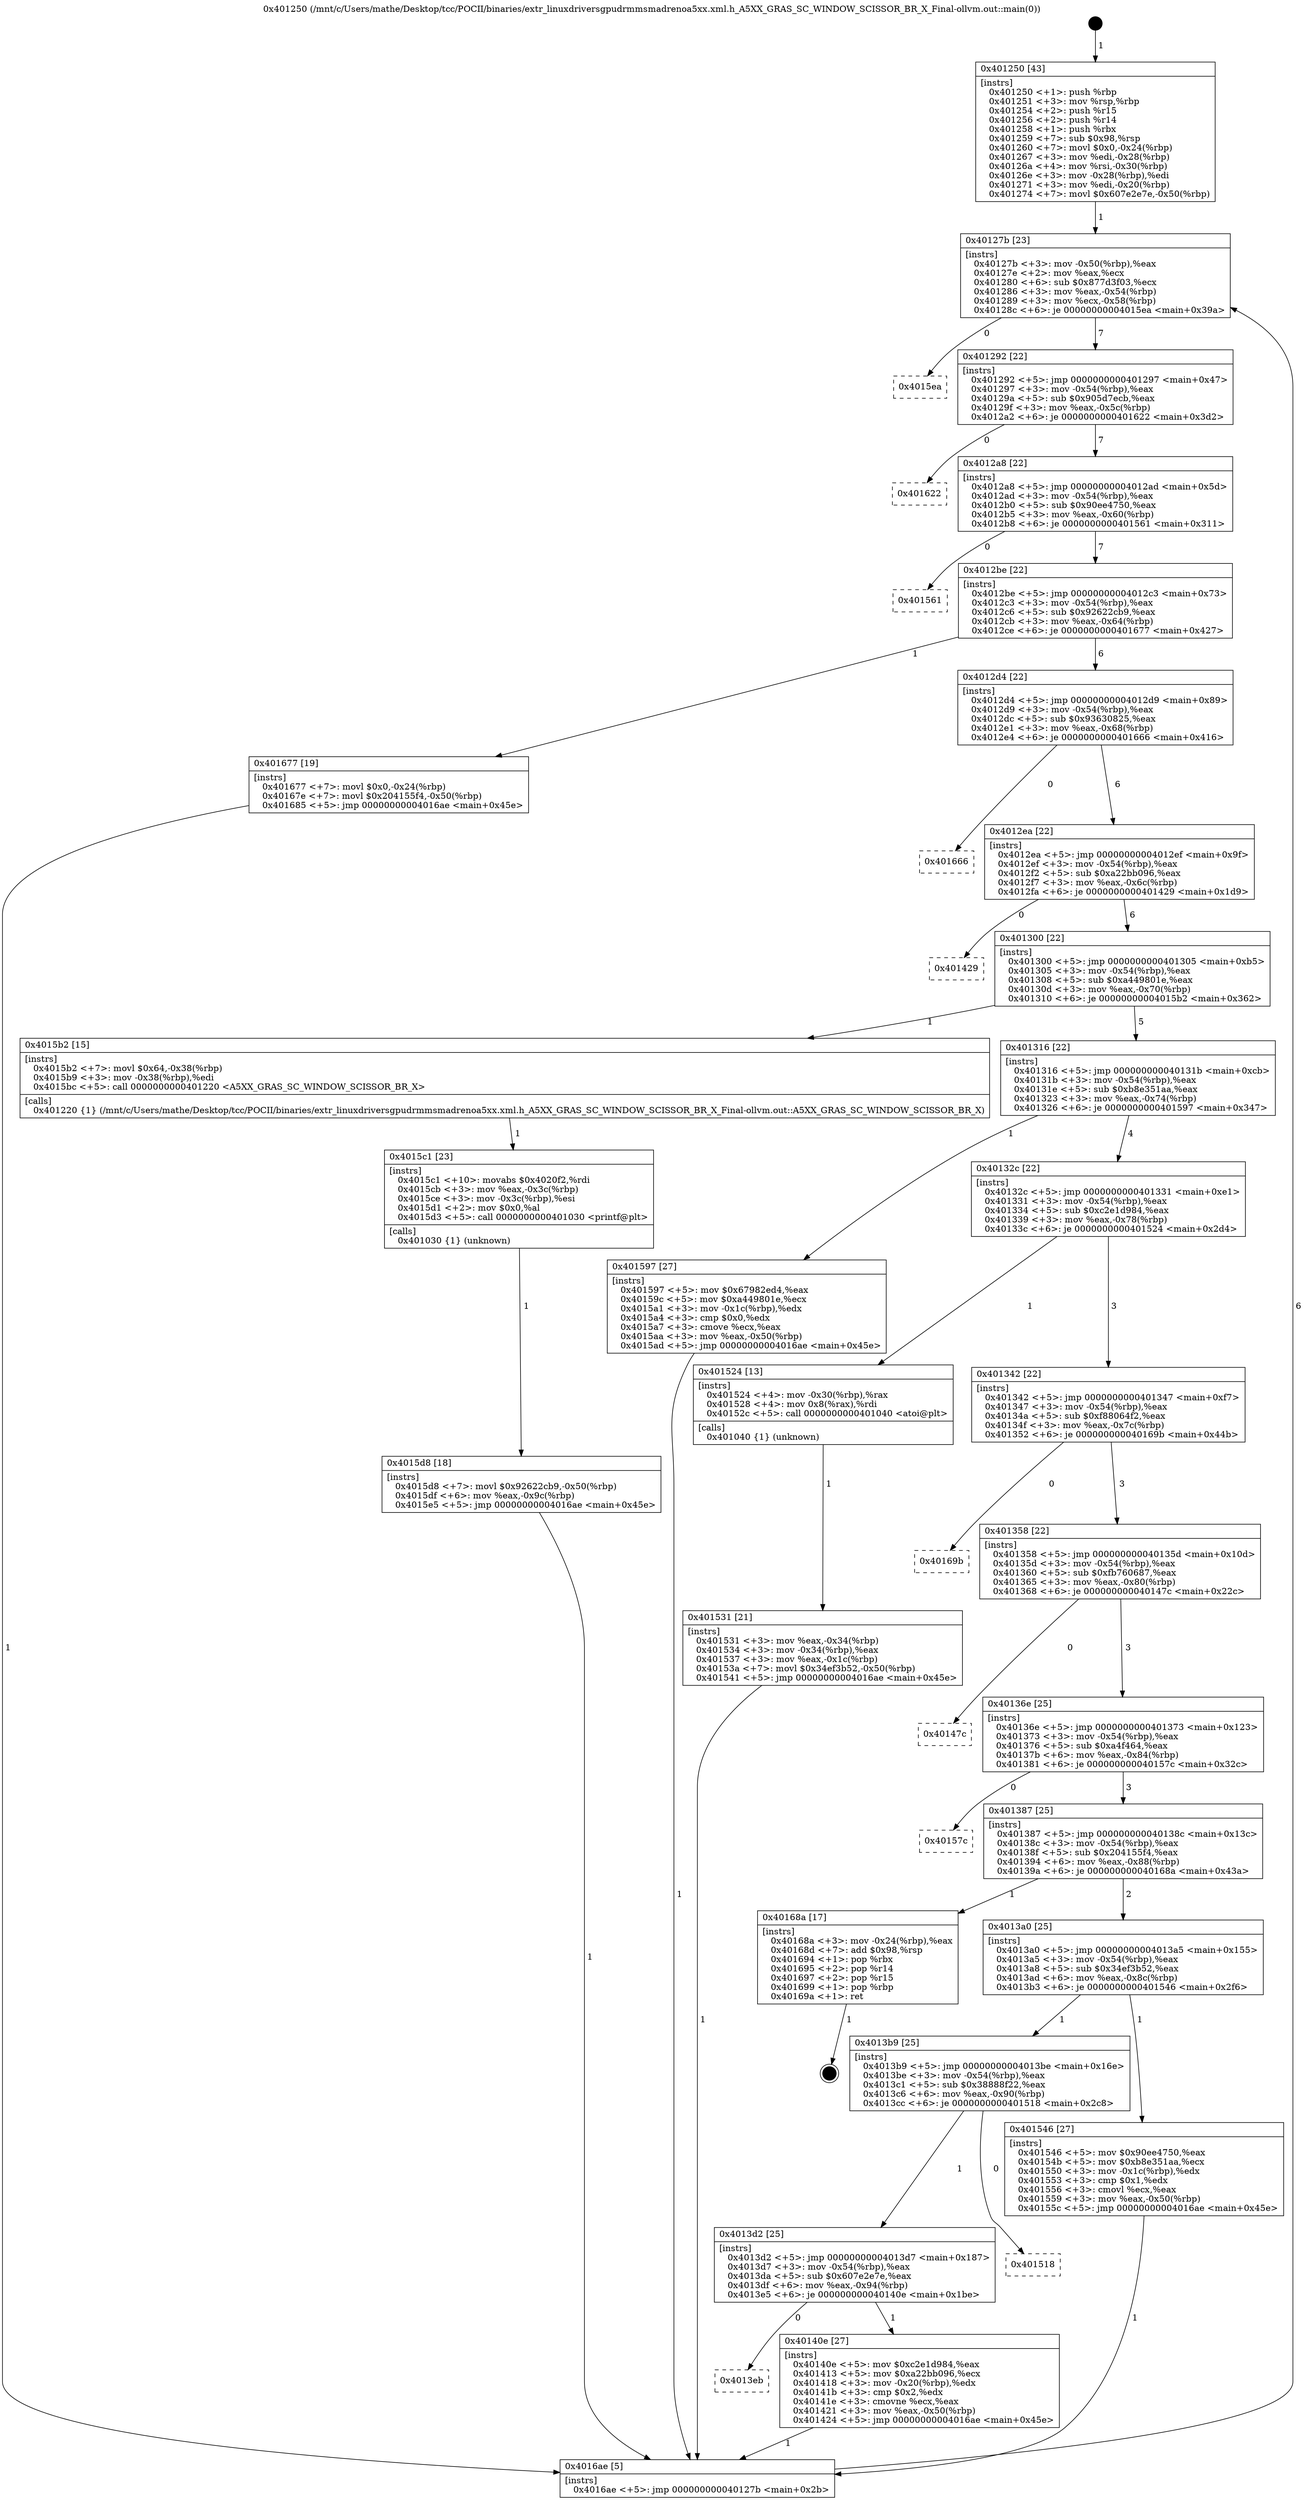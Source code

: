 digraph "0x401250" {
  label = "0x401250 (/mnt/c/Users/mathe/Desktop/tcc/POCII/binaries/extr_linuxdriversgpudrmmsmadrenoa5xx.xml.h_A5XX_GRAS_SC_WINDOW_SCISSOR_BR_X_Final-ollvm.out::main(0))"
  labelloc = "t"
  node[shape=record]

  Entry [label="",width=0.3,height=0.3,shape=circle,fillcolor=black,style=filled]
  "0x40127b" [label="{
     0x40127b [23]\l
     | [instrs]\l
     &nbsp;&nbsp;0x40127b \<+3\>: mov -0x50(%rbp),%eax\l
     &nbsp;&nbsp;0x40127e \<+2\>: mov %eax,%ecx\l
     &nbsp;&nbsp;0x401280 \<+6\>: sub $0x877d3f03,%ecx\l
     &nbsp;&nbsp;0x401286 \<+3\>: mov %eax,-0x54(%rbp)\l
     &nbsp;&nbsp;0x401289 \<+3\>: mov %ecx,-0x58(%rbp)\l
     &nbsp;&nbsp;0x40128c \<+6\>: je 00000000004015ea \<main+0x39a\>\l
  }"]
  "0x4015ea" [label="{
     0x4015ea\l
  }", style=dashed]
  "0x401292" [label="{
     0x401292 [22]\l
     | [instrs]\l
     &nbsp;&nbsp;0x401292 \<+5\>: jmp 0000000000401297 \<main+0x47\>\l
     &nbsp;&nbsp;0x401297 \<+3\>: mov -0x54(%rbp),%eax\l
     &nbsp;&nbsp;0x40129a \<+5\>: sub $0x905d7ecb,%eax\l
     &nbsp;&nbsp;0x40129f \<+3\>: mov %eax,-0x5c(%rbp)\l
     &nbsp;&nbsp;0x4012a2 \<+6\>: je 0000000000401622 \<main+0x3d2\>\l
  }"]
  Exit [label="",width=0.3,height=0.3,shape=circle,fillcolor=black,style=filled,peripheries=2]
  "0x401622" [label="{
     0x401622\l
  }", style=dashed]
  "0x4012a8" [label="{
     0x4012a8 [22]\l
     | [instrs]\l
     &nbsp;&nbsp;0x4012a8 \<+5\>: jmp 00000000004012ad \<main+0x5d\>\l
     &nbsp;&nbsp;0x4012ad \<+3\>: mov -0x54(%rbp),%eax\l
     &nbsp;&nbsp;0x4012b0 \<+5\>: sub $0x90ee4750,%eax\l
     &nbsp;&nbsp;0x4012b5 \<+3\>: mov %eax,-0x60(%rbp)\l
     &nbsp;&nbsp;0x4012b8 \<+6\>: je 0000000000401561 \<main+0x311\>\l
  }"]
  "0x4015d8" [label="{
     0x4015d8 [18]\l
     | [instrs]\l
     &nbsp;&nbsp;0x4015d8 \<+7\>: movl $0x92622cb9,-0x50(%rbp)\l
     &nbsp;&nbsp;0x4015df \<+6\>: mov %eax,-0x9c(%rbp)\l
     &nbsp;&nbsp;0x4015e5 \<+5\>: jmp 00000000004016ae \<main+0x45e\>\l
  }"]
  "0x401561" [label="{
     0x401561\l
  }", style=dashed]
  "0x4012be" [label="{
     0x4012be [22]\l
     | [instrs]\l
     &nbsp;&nbsp;0x4012be \<+5\>: jmp 00000000004012c3 \<main+0x73\>\l
     &nbsp;&nbsp;0x4012c3 \<+3\>: mov -0x54(%rbp),%eax\l
     &nbsp;&nbsp;0x4012c6 \<+5\>: sub $0x92622cb9,%eax\l
     &nbsp;&nbsp;0x4012cb \<+3\>: mov %eax,-0x64(%rbp)\l
     &nbsp;&nbsp;0x4012ce \<+6\>: je 0000000000401677 \<main+0x427\>\l
  }"]
  "0x4015c1" [label="{
     0x4015c1 [23]\l
     | [instrs]\l
     &nbsp;&nbsp;0x4015c1 \<+10\>: movabs $0x4020f2,%rdi\l
     &nbsp;&nbsp;0x4015cb \<+3\>: mov %eax,-0x3c(%rbp)\l
     &nbsp;&nbsp;0x4015ce \<+3\>: mov -0x3c(%rbp),%esi\l
     &nbsp;&nbsp;0x4015d1 \<+2\>: mov $0x0,%al\l
     &nbsp;&nbsp;0x4015d3 \<+5\>: call 0000000000401030 \<printf@plt\>\l
     | [calls]\l
     &nbsp;&nbsp;0x401030 \{1\} (unknown)\l
  }"]
  "0x401677" [label="{
     0x401677 [19]\l
     | [instrs]\l
     &nbsp;&nbsp;0x401677 \<+7\>: movl $0x0,-0x24(%rbp)\l
     &nbsp;&nbsp;0x40167e \<+7\>: movl $0x204155f4,-0x50(%rbp)\l
     &nbsp;&nbsp;0x401685 \<+5\>: jmp 00000000004016ae \<main+0x45e\>\l
  }"]
  "0x4012d4" [label="{
     0x4012d4 [22]\l
     | [instrs]\l
     &nbsp;&nbsp;0x4012d4 \<+5\>: jmp 00000000004012d9 \<main+0x89\>\l
     &nbsp;&nbsp;0x4012d9 \<+3\>: mov -0x54(%rbp),%eax\l
     &nbsp;&nbsp;0x4012dc \<+5\>: sub $0x93630825,%eax\l
     &nbsp;&nbsp;0x4012e1 \<+3\>: mov %eax,-0x68(%rbp)\l
     &nbsp;&nbsp;0x4012e4 \<+6\>: je 0000000000401666 \<main+0x416\>\l
  }"]
  "0x401531" [label="{
     0x401531 [21]\l
     | [instrs]\l
     &nbsp;&nbsp;0x401531 \<+3\>: mov %eax,-0x34(%rbp)\l
     &nbsp;&nbsp;0x401534 \<+3\>: mov -0x34(%rbp),%eax\l
     &nbsp;&nbsp;0x401537 \<+3\>: mov %eax,-0x1c(%rbp)\l
     &nbsp;&nbsp;0x40153a \<+7\>: movl $0x34ef3b52,-0x50(%rbp)\l
     &nbsp;&nbsp;0x401541 \<+5\>: jmp 00000000004016ae \<main+0x45e\>\l
  }"]
  "0x401666" [label="{
     0x401666\l
  }", style=dashed]
  "0x4012ea" [label="{
     0x4012ea [22]\l
     | [instrs]\l
     &nbsp;&nbsp;0x4012ea \<+5\>: jmp 00000000004012ef \<main+0x9f\>\l
     &nbsp;&nbsp;0x4012ef \<+3\>: mov -0x54(%rbp),%eax\l
     &nbsp;&nbsp;0x4012f2 \<+5\>: sub $0xa22bb096,%eax\l
     &nbsp;&nbsp;0x4012f7 \<+3\>: mov %eax,-0x6c(%rbp)\l
     &nbsp;&nbsp;0x4012fa \<+6\>: je 0000000000401429 \<main+0x1d9\>\l
  }"]
  "0x401250" [label="{
     0x401250 [43]\l
     | [instrs]\l
     &nbsp;&nbsp;0x401250 \<+1\>: push %rbp\l
     &nbsp;&nbsp;0x401251 \<+3\>: mov %rsp,%rbp\l
     &nbsp;&nbsp;0x401254 \<+2\>: push %r15\l
     &nbsp;&nbsp;0x401256 \<+2\>: push %r14\l
     &nbsp;&nbsp;0x401258 \<+1\>: push %rbx\l
     &nbsp;&nbsp;0x401259 \<+7\>: sub $0x98,%rsp\l
     &nbsp;&nbsp;0x401260 \<+7\>: movl $0x0,-0x24(%rbp)\l
     &nbsp;&nbsp;0x401267 \<+3\>: mov %edi,-0x28(%rbp)\l
     &nbsp;&nbsp;0x40126a \<+4\>: mov %rsi,-0x30(%rbp)\l
     &nbsp;&nbsp;0x40126e \<+3\>: mov -0x28(%rbp),%edi\l
     &nbsp;&nbsp;0x401271 \<+3\>: mov %edi,-0x20(%rbp)\l
     &nbsp;&nbsp;0x401274 \<+7\>: movl $0x607e2e7e,-0x50(%rbp)\l
  }"]
  "0x401429" [label="{
     0x401429\l
  }", style=dashed]
  "0x401300" [label="{
     0x401300 [22]\l
     | [instrs]\l
     &nbsp;&nbsp;0x401300 \<+5\>: jmp 0000000000401305 \<main+0xb5\>\l
     &nbsp;&nbsp;0x401305 \<+3\>: mov -0x54(%rbp),%eax\l
     &nbsp;&nbsp;0x401308 \<+5\>: sub $0xa449801e,%eax\l
     &nbsp;&nbsp;0x40130d \<+3\>: mov %eax,-0x70(%rbp)\l
     &nbsp;&nbsp;0x401310 \<+6\>: je 00000000004015b2 \<main+0x362\>\l
  }"]
  "0x4016ae" [label="{
     0x4016ae [5]\l
     | [instrs]\l
     &nbsp;&nbsp;0x4016ae \<+5\>: jmp 000000000040127b \<main+0x2b\>\l
  }"]
  "0x4015b2" [label="{
     0x4015b2 [15]\l
     | [instrs]\l
     &nbsp;&nbsp;0x4015b2 \<+7\>: movl $0x64,-0x38(%rbp)\l
     &nbsp;&nbsp;0x4015b9 \<+3\>: mov -0x38(%rbp),%edi\l
     &nbsp;&nbsp;0x4015bc \<+5\>: call 0000000000401220 \<A5XX_GRAS_SC_WINDOW_SCISSOR_BR_X\>\l
     | [calls]\l
     &nbsp;&nbsp;0x401220 \{1\} (/mnt/c/Users/mathe/Desktop/tcc/POCII/binaries/extr_linuxdriversgpudrmmsmadrenoa5xx.xml.h_A5XX_GRAS_SC_WINDOW_SCISSOR_BR_X_Final-ollvm.out::A5XX_GRAS_SC_WINDOW_SCISSOR_BR_X)\l
  }"]
  "0x401316" [label="{
     0x401316 [22]\l
     | [instrs]\l
     &nbsp;&nbsp;0x401316 \<+5\>: jmp 000000000040131b \<main+0xcb\>\l
     &nbsp;&nbsp;0x40131b \<+3\>: mov -0x54(%rbp),%eax\l
     &nbsp;&nbsp;0x40131e \<+5\>: sub $0xb8e351aa,%eax\l
     &nbsp;&nbsp;0x401323 \<+3\>: mov %eax,-0x74(%rbp)\l
     &nbsp;&nbsp;0x401326 \<+6\>: je 0000000000401597 \<main+0x347\>\l
  }"]
  "0x4013eb" [label="{
     0x4013eb\l
  }", style=dashed]
  "0x401597" [label="{
     0x401597 [27]\l
     | [instrs]\l
     &nbsp;&nbsp;0x401597 \<+5\>: mov $0x67982ed4,%eax\l
     &nbsp;&nbsp;0x40159c \<+5\>: mov $0xa449801e,%ecx\l
     &nbsp;&nbsp;0x4015a1 \<+3\>: mov -0x1c(%rbp),%edx\l
     &nbsp;&nbsp;0x4015a4 \<+3\>: cmp $0x0,%edx\l
     &nbsp;&nbsp;0x4015a7 \<+3\>: cmove %ecx,%eax\l
     &nbsp;&nbsp;0x4015aa \<+3\>: mov %eax,-0x50(%rbp)\l
     &nbsp;&nbsp;0x4015ad \<+5\>: jmp 00000000004016ae \<main+0x45e\>\l
  }"]
  "0x40132c" [label="{
     0x40132c [22]\l
     | [instrs]\l
     &nbsp;&nbsp;0x40132c \<+5\>: jmp 0000000000401331 \<main+0xe1\>\l
     &nbsp;&nbsp;0x401331 \<+3\>: mov -0x54(%rbp),%eax\l
     &nbsp;&nbsp;0x401334 \<+5\>: sub $0xc2e1d984,%eax\l
     &nbsp;&nbsp;0x401339 \<+3\>: mov %eax,-0x78(%rbp)\l
     &nbsp;&nbsp;0x40133c \<+6\>: je 0000000000401524 \<main+0x2d4\>\l
  }"]
  "0x40140e" [label="{
     0x40140e [27]\l
     | [instrs]\l
     &nbsp;&nbsp;0x40140e \<+5\>: mov $0xc2e1d984,%eax\l
     &nbsp;&nbsp;0x401413 \<+5\>: mov $0xa22bb096,%ecx\l
     &nbsp;&nbsp;0x401418 \<+3\>: mov -0x20(%rbp),%edx\l
     &nbsp;&nbsp;0x40141b \<+3\>: cmp $0x2,%edx\l
     &nbsp;&nbsp;0x40141e \<+3\>: cmovne %ecx,%eax\l
     &nbsp;&nbsp;0x401421 \<+3\>: mov %eax,-0x50(%rbp)\l
     &nbsp;&nbsp;0x401424 \<+5\>: jmp 00000000004016ae \<main+0x45e\>\l
  }"]
  "0x401524" [label="{
     0x401524 [13]\l
     | [instrs]\l
     &nbsp;&nbsp;0x401524 \<+4\>: mov -0x30(%rbp),%rax\l
     &nbsp;&nbsp;0x401528 \<+4\>: mov 0x8(%rax),%rdi\l
     &nbsp;&nbsp;0x40152c \<+5\>: call 0000000000401040 \<atoi@plt\>\l
     | [calls]\l
     &nbsp;&nbsp;0x401040 \{1\} (unknown)\l
  }"]
  "0x401342" [label="{
     0x401342 [22]\l
     | [instrs]\l
     &nbsp;&nbsp;0x401342 \<+5\>: jmp 0000000000401347 \<main+0xf7\>\l
     &nbsp;&nbsp;0x401347 \<+3\>: mov -0x54(%rbp),%eax\l
     &nbsp;&nbsp;0x40134a \<+5\>: sub $0xf88064f2,%eax\l
     &nbsp;&nbsp;0x40134f \<+3\>: mov %eax,-0x7c(%rbp)\l
     &nbsp;&nbsp;0x401352 \<+6\>: je 000000000040169b \<main+0x44b\>\l
  }"]
  "0x4013d2" [label="{
     0x4013d2 [25]\l
     | [instrs]\l
     &nbsp;&nbsp;0x4013d2 \<+5\>: jmp 00000000004013d7 \<main+0x187\>\l
     &nbsp;&nbsp;0x4013d7 \<+3\>: mov -0x54(%rbp),%eax\l
     &nbsp;&nbsp;0x4013da \<+5\>: sub $0x607e2e7e,%eax\l
     &nbsp;&nbsp;0x4013df \<+6\>: mov %eax,-0x94(%rbp)\l
     &nbsp;&nbsp;0x4013e5 \<+6\>: je 000000000040140e \<main+0x1be\>\l
  }"]
  "0x40169b" [label="{
     0x40169b\l
  }", style=dashed]
  "0x401358" [label="{
     0x401358 [22]\l
     | [instrs]\l
     &nbsp;&nbsp;0x401358 \<+5\>: jmp 000000000040135d \<main+0x10d\>\l
     &nbsp;&nbsp;0x40135d \<+3\>: mov -0x54(%rbp),%eax\l
     &nbsp;&nbsp;0x401360 \<+5\>: sub $0xfb760687,%eax\l
     &nbsp;&nbsp;0x401365 \<+3\>: mov %eax,-0x80(%rbp)\l
     &nbsp;&nbsp;0x401368 \<+6\>: je 000000000040147c \<main+0x22c\>\l
  }"]
  "0x401518" [label="{
     0x401518\l
  }", style=dashed]
  "0x40147c" [label="{
     0x40147c\l
  }", style=dashed]
  "0x40136e" [label="{
     0x40136e [25]\l
     | [instrs]\l
     &nbsp;&nbsp;0x40136e \<+5\>: jmp 0000000000401373 \<main+0x123\>\l
     &nbsp;&nbsp;0x401373 \<+3\>: mov -0x54(%rbp),%eax\l
     &nbsp;&nbsp;0x401376 \<+5\>: sub $0xa4f464,%eax\l
     &nbsp;&nbsp;0x40137b \<+6\>: mov %eax,-0x84(%rbp)\l
     &nbsp;&nbsp;0x401381 \<+6\>: je 000000000040157c \<main+0x32c\>\l
  }"]
  "0x4013b9" [label="{
     0x4013b9 [25]\l
     | [instrs]\l
     &nbsp;&nbsp;0x4013b9 \<+5\>: jmp 00000000004013be \<main+0x16e\>\l
     &nbsp;&nbsp;0x4013be \<+3\>: mov -0x54(%rbp),%eax\l
     &nbsp;&nbsp;0x4013c1 \<+5\>: sub $0x38888f22,%eax\l
     &nbsp;&nbsp;0x4013c6 \<+6\>: mov %eax,-0x90(%rbp)\l
     &nbsp;&nbsp;0x4013cc \<+6\>: je 0000000000401518 \<main+0x2c8\>\l
  }"]
  "0x40157c" [label="{
     0x40157c\l
  }", style=dashed]
  "0x401387" [label="{
     0x401387 [25]\l
     | [instrs]\l
     &nbsp;&nbsp;0x401387 \<+5\>: jmp 000000000040138c \<main+0x13c\>\l
     &nbsp;&nbsp;0x40138c \<+3\>: mov -0x54(%rbp),%eax\l
     &nbsp;&nbsp;0x40138f \<+5\>: sub $0x204155f4,%eax\l
     &nbsp;&nbsp;0x401394 \<+6\>: mov %eax,-0x88(%rbp)\l
     &nbsp;&nbsp;0x40139a \<+6\>: je 000000000040168a \<main+0x43a\>\l
  }"]
  "0x401546" [label="{
     0x401546 [27]\l
     | [instrs]\l
     &nbsp;&nbsp;0x401546 \<+5\>: mov $0x90ee4750,%eax\l
     &nbsp;&nbsp;0x40154b \<+5\>: mov $0xb8e351aa,%ecx\l
     &nbsp;&nbsp;0x401550 \<+3\>: mov -0x1c(%rbp),%edx\l
     &nbsp;&nbsp;0x401553 \<+3\>: cmp $0x1,%edx\l
     &nbsp;&nbsp;0x401556 \<+3\>: cmovl %ecx,%eax\l
     &nbsp;&nbsp;0x401559 \<+3\>: mov %eax,-0x50(%rbp)\l
     &nbsp;&nbsp;0x40155c \<+5\>: jmp 00000000004016ae \<main+0x45e\>\l
  }"]
  "0x40168a" [label="{
     0x40168a [17]\l
     | [instrs]\l
     &nbsp;&nbsp;0x40168a \<+3\>: mov -0x24(%rbp),%eax\l
     &nbsp;&nbsp;0x40168d \<+7\>: add $0x98,%rsp\l
     &nbsp;&nbsp;0x401694 \<+1\>: pop %rbx\l
     &nbsp;&nbsp;0x401695 \<+2\>: pop %r14\l
     &nbsp;&nbsp;0x401697 \<+2\>: pop %r15\l
     &nbsp;&nbsp;0x401699 \<+1\>: pop %rbp\l
     &nbsp;&nbsp;0x40169a \<+1\>: ret\l
  }"]
  "0x4013a0" [label="{
     0x4013a0 [25]\l
     | [instrs]\l
     &nbsp;&nbsp;0x4013a0 \<+5\>: jmp 00000000004013a5 \<main+0x155\>\l
     &nbsp;&nbsp;0x4013a5 \<+3\>: mov -0x54(%rbp),%eax\l
     &nbsp;&nbsp;0x4013a8 \<+5\>: sub $0x34ef3b52,%eax\l
     &nbsp;&nbsp;0x4013ad \<+6\>: mov %eax,-0x8c(%rbp)\l
     &nbsp;&nbsp;0x4013b3 \<+6\>: je 0000000000401546 \<main+0x2f6\>\l
  }"]
  Entry -> "0x401250" [label=" 1"]
  "0x40127b" -> "0x4015ea" [label=" 0"]
  "0x40127b" -> "0x401292" [label=" 7"]
  "0x40168a" -> Exit [label=" 1"]
  "0x401292" -> "0x401622" [label=" 0"]
  "0x401292" -> "0x4012a8" [label=" 7"]
  "0x401677" -> "0x4016ae" [label=" 1"]
  "0x4012a8" -> "0x401561" [label=" 0"]
  "0x4012a8" -> "0x4012be" [label=" 7"]
  "0x4015d8" -> "0x4016ae" [label=" 1"]
  "0x4012be" -> "0x401677" [label=" 1"]
  "0x4012be" -> "0x4012d4" [label=" 6"]
  "0x4015c1" -> "0x4015d8" [label=" 1"]
  "0x4012d4" -> "0x401666" [label=" 0"]
  "0x4012d4" -> "0x4012ea" [label=" 6"]
  "0x4015b2" -> "0x4015c1" [label=" 1"]
  "0x4012ea" -> "0x401429" [label=" 0"]
  "0x4012ea" -> "0x401300" [label=" 6"]
  "0x401597" -> "0x4016ae" [label=" 1"]
  "0x401300" -> "0x4015b2" [label=" 1"]
  "0x401300" -> "0x401316" [label=" 5"]
  "0x401546" -> "0x4016ae" [label=" 1"]
  "0x401316" -> "0x401597" [label=" 1"]
  "0x401316" -> "0x40132c" [label=" 4"]
  "0x401531" -> "0x4016ae" [label=" 1"]
  "0x40132c" -> "0x401524" [label=" 1"]
  "0x40132c" -> "0x401342" [label=" 3"]
  "0x401524" -> "0x401531" [label=" 1"]
  "0x401342" -> "0x40169b" [label=" 0"]
  "0x401342" -> "0x401358" [label=" 3"]
  "0x401250" -> "0x40127b" [label=" 1"]
  "0x401358" -> "0x40147c" [label=" 0"]
  "0x401358" -> "0x40136e" [label=" 3"]
  "0x40140e" -> "0x4016ae" [label=" 1"]
  "0x40136e" -> "0x40157c" [label=" 0"]
  "0x40136e" -> "0x401387" [label=" 3"]
  "0x4013d2" -> "0x40140e" [label=" 1"]
  "0x401387" -> "0x40168a" [label=" 1"]
  "0x401387" -> "0x4013a0" [label=" 2"]
  "0x4016ae" -> "0x40127b" [label=" 6"]
  "0x4013a0" -> "0x401546" [label=" 1"]
  "0x4013a0" -> "0x4013b9" [label=" 1"]
  "0x4013d2" -> "0x4013eb" [label=" 0"]
  "0x4013b9" -> "0x401518" [label=" 0"]
  "0x4013b9" -> "0x4013d2" [label=" 1"]
}
